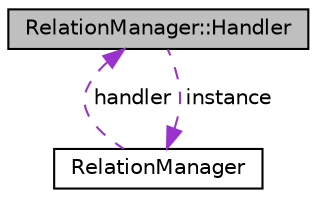 digraph "RelationManager::Handler"
{
  edge [fontname="Helvetica",fontsize="10",labelfontname="Helvetica",labelfontsize="10"];
  node [fontname="Helvetica",fontsize="10",shape=record];
  Node1 [label="RelationManager::Handler",height=0.2,width=0.4,color="black", fillcolor="grey75", style="filled", fontcolor="black"];
  Node2 -> Node1 [dir="back",color="darkorchid3",fontsize="10",style="dashed",label=" instance" ,fontname="Helvetica"];
  Node2 [label="RelationManager",height=0.2,width=0.4,color="black", fillcolor="white", style="filled",URL="$classRelationManager.html",tooltip="RelationManager est une classe sigleton qui permet de gérer tout ce qui concenrne des relations..."];
  Node1 -> Node2 [dir="back",color="darkorchid3",fontsize="10",style="dashed",label=" handler" ,fontname="Helvetica"];
}
